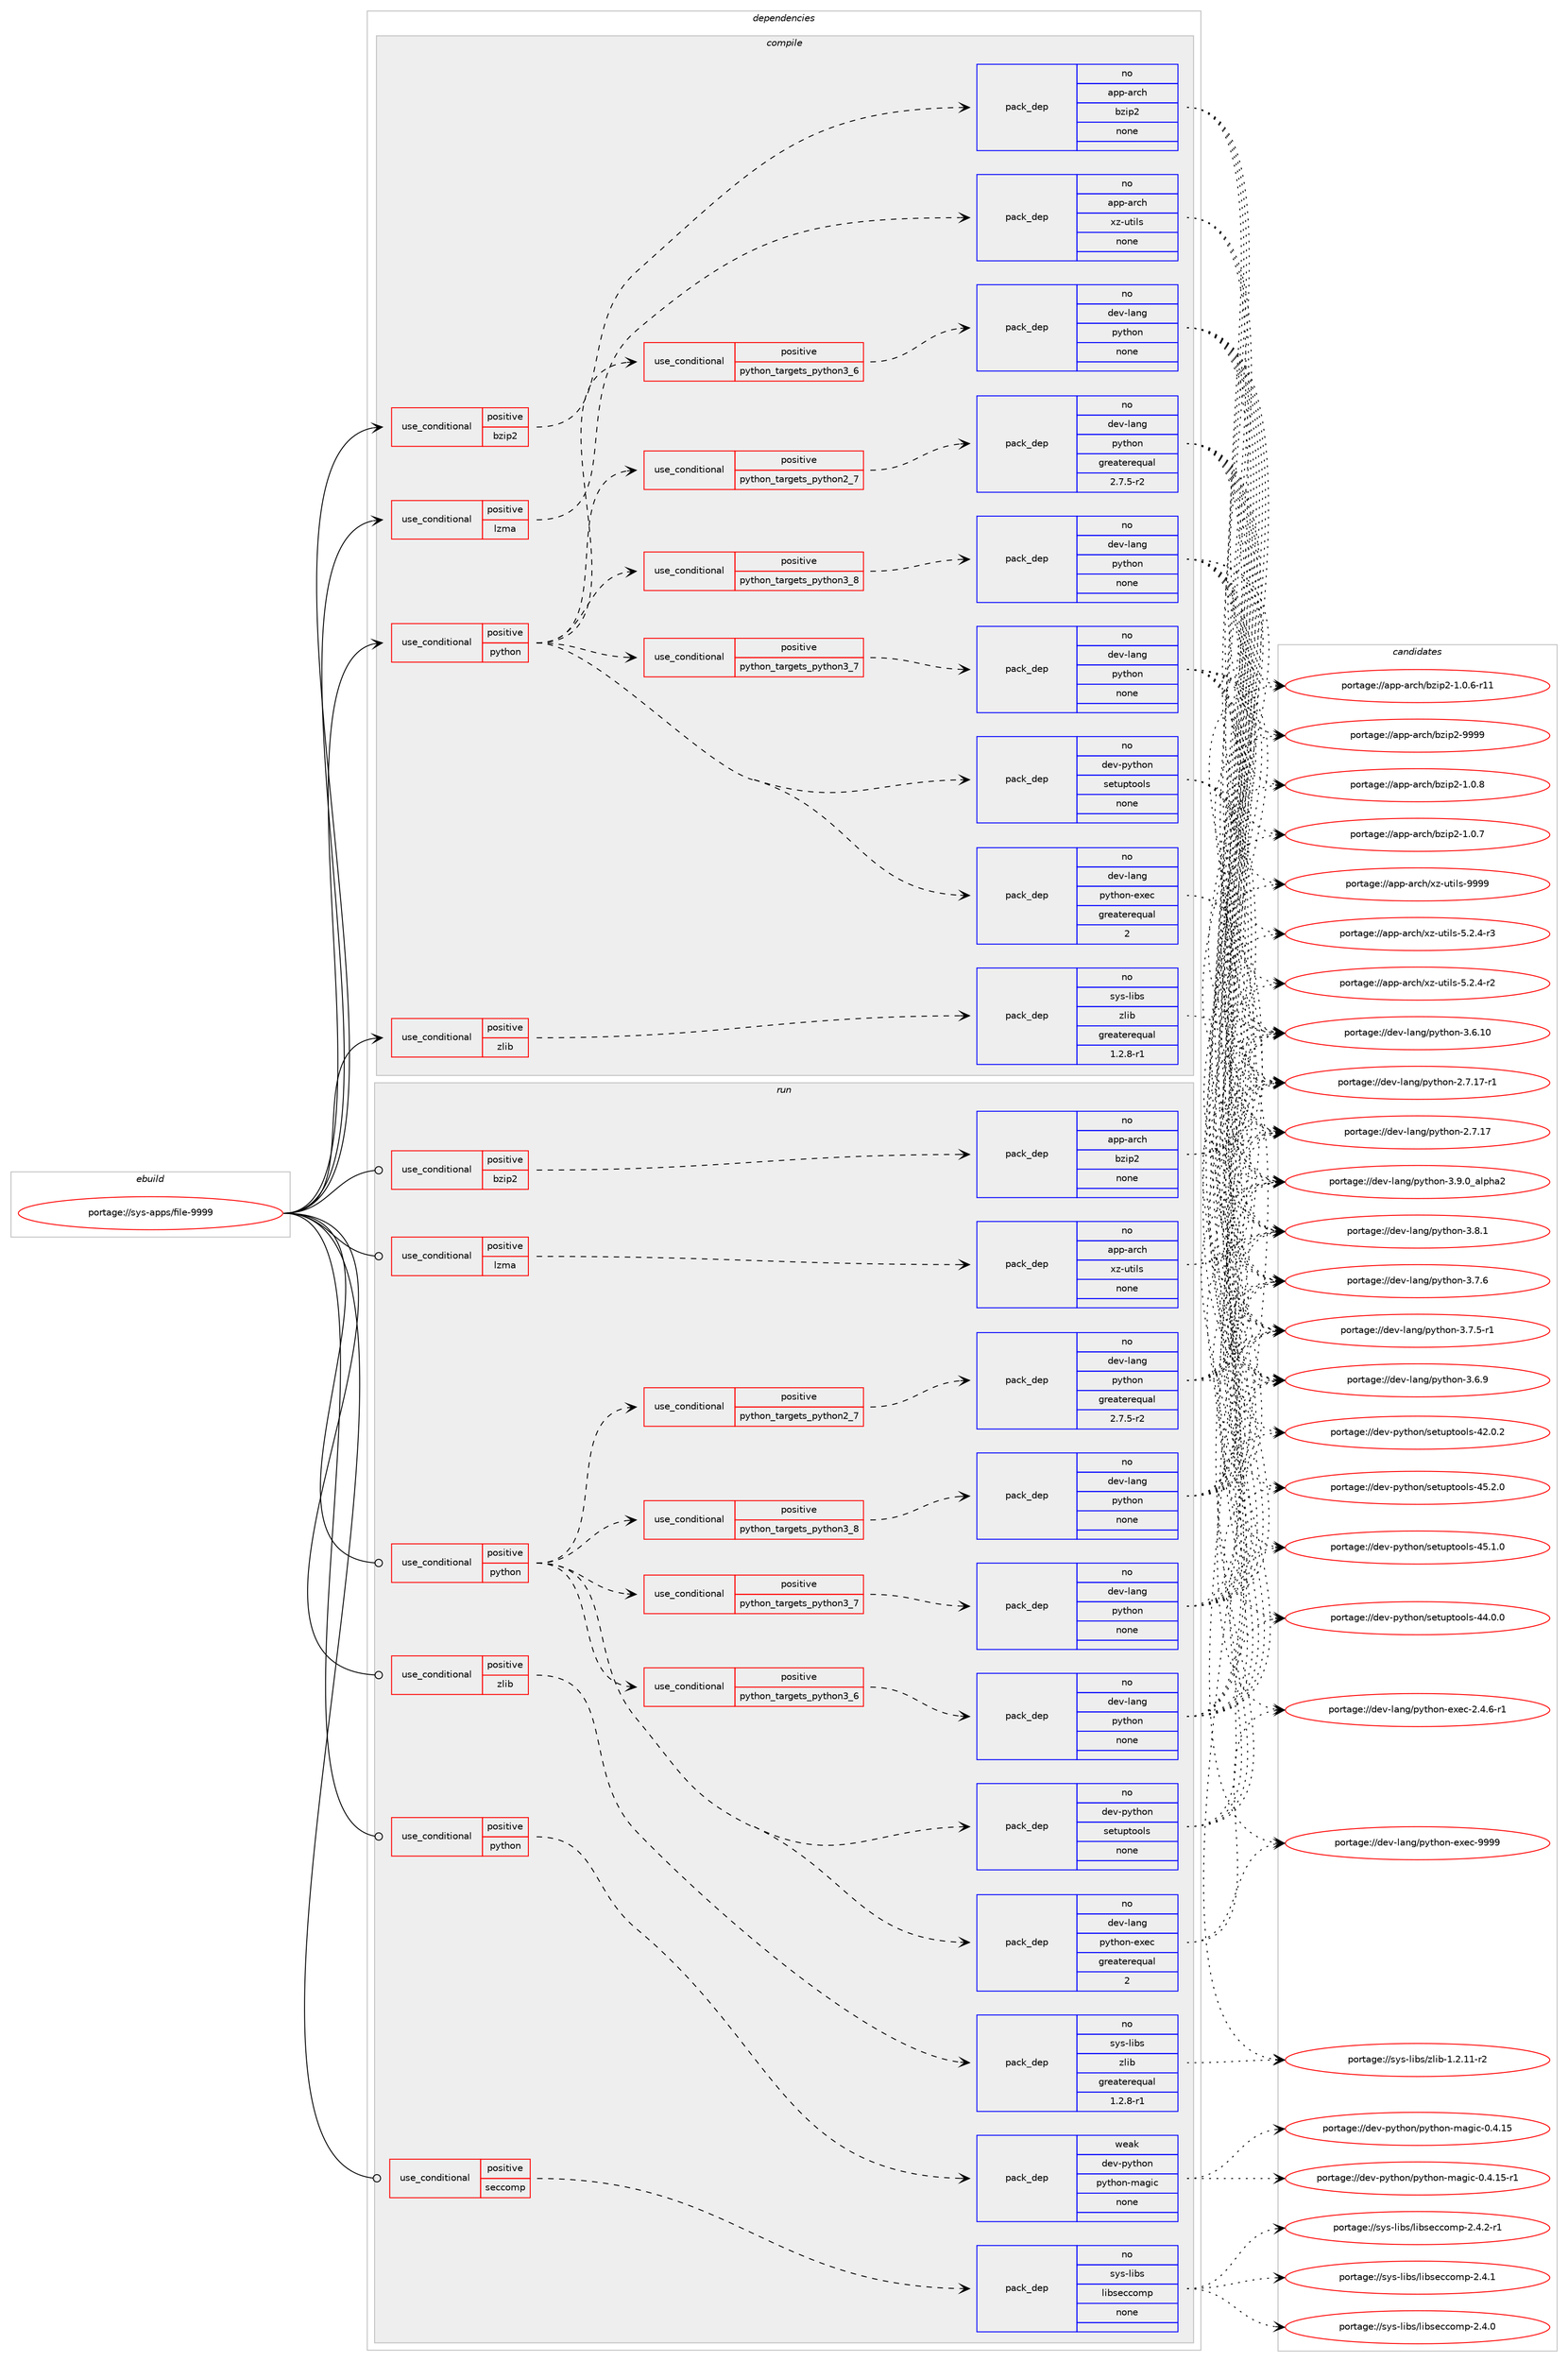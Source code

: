 digraph prolog {

# *************
# Graph options
# *************

newrank=true;
concentrate=true;
compound=true;
graph [rankdir=LR,fontname=Helvetica,fontsize=10,ranksep=1.5];#, ranksep=2.5, nodesep=0.2];
edge  [arrowhead=vee];
node  [fontname=Helvetica,fontsize=10];

# **********
# The ebuild
# **********

subgraph cluster_leftcol {
color=gray;
rank=same;
label=<<i>ebuild</i>>;
id [label="portage://sys-apps/file-9999", color=red, width=4, href="../sys-apps/file-9999.svg"];
}

# ****************
# The dependencies
# ****************

subgraph cluster_midcol {
color=gray;
label=<<i>dependencies</i>>;
subgraph cluster_compile {
fillcolor="#eeeeee";
style=filled;
label=<<i>compile</i>>;
subgraph cond15446 {
dependency70843 [label=<<TABLE BORDER="0" CELLBORDER="1" CELLSPACING="0" CELLPADDING="4"><TR><TD ROWSPAN="3" CELLPADDING="10">use_conditional</TD></TR><TR><TD>positive</TD></TR><TR><TD>bzip2</TD></TR></TABLE>>, shape=none, color=red];
subgraph pack54035 {
dependency70844 [label=<<TABLE BORDER="0" CELLBORDER="1" CELLSPACING="0" CELLPADDING="4" WIDTH="220"><TR><TD ROWSPAN="6" CELLPADDING="30">pack_dep</TD></TR><TR><TD WIDTH="110">no</TD></TR><TR><TD>app-arch</TD></TR><TR><TD>bzip2</TD></TR><TR><TD>none</TD></TR><TR><TD></TD></TR></TABLE>>, shape=none, color=blue];
}
dependency70843:e -> dependency70844:w [weight=20,style="dashed",arrowhead="vee"];
}
id:e -> dependency70843:w [weight=20,style="solid",arrowhead="vee"];
subgraph cond15447 {
dependency70845 [label=<<TABLE BORDER="0" CELLBORDER="1" CELLSPACING="0" CELLPADDING="4"><TR><TD ROWSPAN="3" CELLPADDING="10">use_conditional</TD></TR><TR><TD>positive</TD></TR><TR><TD>lzma</TD></TR></TABLE>>, shape=none, color=red];
subgraph pack54036 {
dependency70846 [label=<<TABLE BORDER="0" CELLBORDER="1" CELLSPACING="0" CELLPADDING="4" WIDTH="220"><TR><TD ROWSPAN="6" CELLPADDING="30">pack_dep</TD></TR><TR><TD WIDTH="110">no</TD></TR><TR><TD>app-arch</TD></TR><TR><TD>xz-utils</TD></TR><TR><TD>none</TD></TR><TR><TD></TD></TR></TABLE>>, shape=none, color=blue];
}
dependency70845:e -> dependency70846:w [weight=20,style="dashed",arrowhead="vee"];
}
id:e -> dependency70845:w [weight=20,style="solid",arrowhead="vee"];
subgraph cond15448 {
dependency70847 [label=<<TABLE BORDER="0" CELLBORDER="1" CELLSPACING="0" CELLPADDING="4"><TR><TD ROWSPAN="3" CELLPADDING="10">use_conditional</TD></TR><TR><TD>positive</TD></TR><TR><TD>python</TD></TR></TABLE>>, shape=none, color=red];
subgraph cond15449 {
dependency70848 [label=<<TABLE BORDER="0" CELLBORDER="1" CELLSPACING="0" CELLPADDING="4"><TR><TD ROWSPAN="3" CELLPADDING="10">use_conditional</TD></TR><TR><TD>positive</TD></TR><TR><TD>python_targets_python2_7</TD></TR></TABLE>>, shape=none, color=red];
subgraph pack54037 {
dependency70849 [label=<<TABLE BORDER="0" CELLBORDER="1" CELLSPACING="0" CELLPADDING="4" WIDTH="220"><TR><TD ROWSPAN="6" CELLPADDING="30">pack_dep</TD></TR><TR><TD WIDTH="110">no</TD></TR><TR><TD>dev-lang</TD></TR><TR><TD>python</TD></TR><TR><TD>greaterequal</TD></TR><TR><TD>2.7.5-r2</TD></TR></TABLE>>, shape=none, color=blue];
}
dependency70848:e -> dependency70849:w [weight=20,style="dashed",arrowhead="vee"];
}
dependency70847:e -> dependency70848:w [weight=20,style="dashed",arrowhead="vee"];
subgraph cond15450 {
dependency70850 [label=<<TABLE BORDER="0" CELLBORDER="1" CELLSPACING="0" CELLPADDING="4"><TR><TD ROWSPAN="3" CELLPADDING="10">use_conditional</TD></TR><TR><TD>positive</TD></TR><TR><TD>python_targets_python3_6</TD></TR></TABLE>>, shape=none, color=red];
subgraph pack54038 {
dependency70851 [label=<<TABLE BORDER="0" CELLBORDER="1" CELLSPACING="0" CELLPADDING="4" WIDTH="220"><TR><TD ROWSPAN="6" CELLPADDING="30">pack_dep</TD></TR><TR><TD WIDTH="110">no</TD></TR><TR><TD>dev-lang</TD></TR><TR><TD>python</TD></TR><TR><TD>none</TD></TR><TR><TD></TD></TR></TABLE>>, shape=none, color=blue];
}
dependency70850:e -> dependency70851:w [weight=20,style="dashed",arrowhead="vee"];
}
dependency70847:e -> dependency70850:w [weight=20,style="dashed",arrowhead="vee"];
subgraph cond15451 {
dependency70852 [label=<<TABLE BORDER="0" CELLBORDER="1" CELLSPACING="0" CELLPADDING="4"><TR><TD ROWSPAN="3" CELLPADDING="10">use_conditional</TD></TR><TR><TD>positive</TD></TR><TR><TD>python_targets_python3_7</TD></TR></TABLE>>, shape=none, color=red];
subgraph pack54039 {
dependency70853 [label=<<TABLE BORDER="0" CELLBORDER="1" CELLSPACING="0" CELLPADDING="4" WIDTH="220"><TR><TD ROWSPAN="6" CELLPADDING="30">pack_dep</TD></TR><TR><TD WIDTH="110">no</TD></TR><TR><TD>dev-lang</TD></TR><TR><TD>python</TD></TR><TR><TD>none</TD></TR><TR><TD></TD></TR></TABLE>>, shape=none, color=blue];
}
dependency70852:e -> dependency70853:w [weight=20,style="dashed",arrowhead="vee"];
}
dependency70847:e -> dependency70852:w [weight=20,style="dashed",arrowhead="vee"];
subgraph cond15452 {
dependency70854 [label=<<TABLE BORDER="0" CELLBORDER="1" CELLSPACING="0" CELLPADDING="4"><TR><TD ROWSPAN="3" CELLPADDING="10">use_conditional</TD></TR><TR><TD>positive</TD></TR><TR><TD>python_targets_python3_8</TD></TR></TABLE>>, shape=none, color=red];
subgraph pack54040 {
dependency70855 [label=<<TABLE BORDER="0" CELLBORDER="1" CELLSPACING="0" CELLPADDING="4" WIDTH="220"><TR><TD ROWSPAN="6" CELLPADDING="30">pack_dep</TD></TR><TR><TD WIDTH="110">no</TD></TR><TR><TD>dev-lang</TD></TR><TR><TD>python</TD></TR><TR><TD>none</TD></TR><TR><TD></TD></TR></TABLE>>, shape=none, color=blue];
}
dependency70854:e -> dependency70855:w [weight=20,style="dashed",arrowhead="vee"];
}
dependency70847:e -> dependency70854:w [weight=20,style="dashed",arrowhead="vee"];
subgraph pack54041 {
dependency70856 [label=<<TABLE BORDER="0" CELLBORDER="1" CELLSPACING="0" CELLPADDING="4" WIDTH="220"><TR><TD ROWSPAN="6" CELLPADDING="30">pack_dep</TD></TR><TR><TD WIDTH="110">no</TD></TR><TR><TD>dev-lang</TD></TR><TR><TD>python-exec</TD></TR><TR><TD>greaterequal</TD></TR><TR><TD>2</TD></TR></TABLE>>, shape=none, color=blue];
}
dependency70847:e -> dependency70856:w [weight=20,style="dashed",arrowhead="vee"];
subgraph pack54042 {
dependency70857 [label=<<TABLE BORDER="0" CELLBORDER="1" CELLSPACING="0" CELLPADDING="4" WIDTH="220"><TR><TD ROWSPAN="6" CELLPADDING="30">pack_dep</TD></TR><TR><TD WIDTH="110">no</TD></TR><TR><TD>dev-python</TD></TR><TR><TD>setuptools</TD></TR><TR><TD>none</TD></TR><TR><TD></TD></TR></TABLE>>, shape=none, color=blue];
}
dependency70847:e -> dependency70857:w [weight=20,style="dashed",arrowhead="vee"];
}
id:e -> dependency70847:w [weight=20,style="solid",arrowhead="vee"];
subgraph cond15453 {
dependency70858 [label=<<TABLE BORDER="0" CELLBORDER="1" CELLSPACING="0" CELLPADDING="4"><TR><TD ROWSPAN="3" CELLPADDING="10">use_conditional</TD></TR><TR><TD>positive</TD></TR><TR><TD>zlib</TD></TR></TABLE>>, shape=none, color=red];
subgraph pack54043 {
dependency70859 [label=<<TABLE BORDER="0" CELLBORDER="1" CELLSPACING="0" CELLPADDING="4" WIDTH="220"><TR><TD ROWSPAN="6" CELLPADDING="30">pack_dep</TD></TR><TR><TD WIDTH="110">no</TD></TR><TR><TD>sys-libs</TD></TR><TR><TD>zlib</TD></TR><TR><TD>greaterequal</TD></TR><TR><TD>1.2.8-r1</TD></TR></TABLE>>, shape=none, color=blue];
}
dependency70858:e -> dependency70859:w [weight=20,style="dashed",arrowhead="vee"];
}
id:e -> dependency70858:w [weight=20,style="solid",arrowhead="vee"];
}
subgraph cluster_compileandrun {
fillcolor="#eeeeee";
style=filled;
label=<<i>compile and run</i>>;
}
subgraph cluster_run {
fillcolor="#eeeeee";
style=filled;
label=<<i>run</i>>;
subgraph cond15454 {
dependency70860 [label=<<TABLE BORDER="0" CELLBORDER="1" CELLSPACING="0" CELLPADDING="4"><TR><TD ROWSPAN="3" CELLPADDING="10">use_conditional</TD></TR><TR><TD>positive</TD></TR><TR><TD>bzip2</TD></TR></TABLE>>, shape=none, color=red];
subgraph pack54044 {
dependency70861 [label=<<TABLE BORDER="0" CELLBORDER="1" CELLSPACING="0" CELLPADDING="4" WIDTH="220"><TR><TD ROWSPAN="6" CELLPADDING="30">pack_dep</TD></TR><TR><TD WIDTH="110">no</TD></TR><TR><TD>app-arch</TD></TR><TR><TD>bzip2</TD></TR><TR><TD>none</TD></TR><TR><TD></TD></TR></TABLE>>, shape=none, color=blue];
}
dependency70860:e -> dependency70861:w [weight=20,style="dashed",arrowhead="vee"];
}
id:e -> dependency70860:w [weight=20,style="solid",arrowhead="odot"];
subgraph cond15455 {
dependency70862 [label=<<TABLE BORDER="0" CELLBORDER="1" CELLSPACING="0" CELLPADDING="4"><TR><TD ROWSPAN="3" CELLPADDING="10">use_conditional</TD></TR><TR><TD>positive</TD></TR><TR><TD>lzma</TD></TR></TABLE>>, shape=none, color=red];
subgraph pack54045 {
dependency70863 [label=<<TABLE BORDER="0" CELLBORDER="1" CELLSPACING="0" CELLPADDING="4" WIDTH="220"><TR><TD ROWSPAN="6" CELLPADDING="30">pack_dep</TD></TR><TR><TD WIDTH="110">no</TD></TR><TR><TD>app-arch</TD></TR><TR><TD>xz-utils</TD></TR><TR><TD>none</TD></TR><TR><TD></TD></TR></TABLE>>, shape=none, color=blue];
}
dependency70862:e -> dependency70863:w [weight=20,style="dashed",arrowhead="vee"];
}
id:e -> dependency70862:w [weight=20,style="solid",arrowhead="odot"];
subgraph cond15456 {
dependency70864 [label=<<TABLE BORDER="0" CELLBORDER="1" CELLSPACING="0" CELLPADDING="4"><TR><TD ROWSPAN="3" CELLPADDING="10">use_conditional</TD></TR><TR><TD>positive</TD></TR><TR><TD>python</TD></TR></TABLE>>, shape=none, color=red];
subgraph cond15457 {
dependency70865 [label=<<TABLE BORDER="0" CELLBORDER="1" CELLSPACING="0" CELLPADDING="4"><TR><TD ROWSPAN="3" CELLPADDING="10">use_conditional</TD></TR><TR><TD>positive</TD></TR><TR><TD>python_targets_python2_7</TD></TR></TABLE>>, shape=none, color=red];
subgraph pack54046 {
dependency70866 [label=<<TABLE BORDER="0" CELLBORDER="1" CELLSPACING="0" CELLPADDING="4" WIDTH="220"><TR><TD ROWSPAN="6" CELLPADDING="30">pack_dep</TD></TR><TR><TD WIDTH="110">no</TD></TR><TR><TD>dev-lang</TD></TR><TR><TD>python</TD></TR><TR><TD>greaterequal</TD></TR><TR><TD>2.7.5-r2</TD></TR></TABLE>>, shape=none, color=blue];
}
dependency70865:e -> dependency70866:w [weight=20,style="dashed",arrowhead="vee"];
}
dependency70864:e -> dependency70865:w [weight=20,style="dashed",arrowhead="vee"];
subgraph cond15458 {
dependency70867 [label=<<TABLE BORDER="0" CELLBORDER="1" CELLSPACING="0" CELLPADDING="4"><TR><TD ROWSPAN="3" CELLPADDING="10">use_conditional</TD></TR><TR><TD>positive</TD></TR><TR><TD>python_targets_python3_6</TD></TR></TABLE>>, shape=none, color=red];
subgraph pack54047 {
dependency70868 [label=<<TABLE BORDER="0" CELLBORDER="1" CELLSPACING="0" CELLPADDING="4" WIDTH="220"><TR><TD ROWSPAN="6" CELLPADDING="30">pack_dep</TD></TR><TR><TD WIDTH="110">no</TD></TR><TR><TD>dev-lang</TD></TR><TR><TD>python</TD></TR><TR><TD>none</TD></TR><TR><TD></TD></TR></TABLE>>, shape=none, color=blue];
}
dependency70867:e -> dependency70868:w [weight=20,style="dashed",arrowhead="vee"];
}
dependency70864:e -> dependency70867:w [weight=20,style="dashed",arrowhead="vee"];
subgraph cond15459 {
dependency70869 [label=<<TABLE BORDER="0" CELLBORDER="1" CELLSPACING="0" CELLPADDING="4"><TR><TD ROWSPAN="3" CELLPADDING="10">use_conditional</TD></TR><TR><TD>positive</TD></TR><TR><TD>python_targets_python3_7</TD></TR></TABLE>>, shape=none, color=red];
subgraph pack54048 {
dependency70870 [label=<<TABLE BORDER="0" CELLBORDER="1" CELLSPACING="0" CELLPADDING="4" WIDTH="220"><TR><TD ROWSPAN="6" CELLPADDING="30">pack_dep</TD></TR><TR><TD WIDTH="110">no</TD></TR><TR><TD>dev-lang</TD></TR><TR><TD>python</TD></TR><TR><TD>none</TD></TR><TR><TD></TD></TR></TABLE>>, shape=none, color=blue];
}
dependency70869:e -> dependency70870:w [weight=20,style="dashed",arrowhead="vee"];
}
dependency70864:e -> dependency70869:w [weight=20,style="dashed",arrowhead="vee"];
subgraph cond15460 {
dependency70871 [label=<<TABLE BORDER="0" CELLBORDER="1" CELLSPACING="0" CELLPADDING="4"><TR><TD ROWSPAN="3" CELLPADDING="10">use_conditional</TD></TR><TR><TD>positive</TD></TR><TR><TD>python_targets_python3_8</TD></TR></TABLE>>, shape=none, color=red];
subgraph pack54049 {
dependency70872 [label=<<TABLE BORDER="0" CELLBORDER="1" CELLSPACING="0" CELLPADDING="4" WIDTH="220"><TR><TD ROWSPAN="6" CELLPADDING="30">pack_dep</TD></TR><TR><TD WIDTH="110">no</TD></TR><TR><TD>dev-lang</TD></TR><TR><TD>python</TD></TR><TR><TD>none</TD></TR><TR><TD></TD></TR></TABLE>>, shape=none, color=blue];
}
dependency70871:e -> dependency70872:w [weight=20,style="dashed",arrowhead="vee"];
}
dependency70864:e -> dependency70871:w [weight=20,style="dashed",arrowhead="vee"];
subgraph pack54050 {
dependency70873 [label=<<TABLE BORDER="0" CELLBORDER="1" CELLSPACING="0" CELLPADDING="4" WIDTH="220"><TR><TD ROWSPAN="6" CELLPADDING="30">pack_dep</TD></TR><TR><TD WIDTH="110">no</TD></TR><TR><TD>dev-lang</TD></TR><TR><TD>python-exec</TD></TR><TR><TD>greaterequal</TD></TR><TR><TD>2</TD></TR></TABLE>>, shape=none, color=blue];
}
dependency70864:e -> dependency70873:w [weight=20,style="dashed",arrowhead="vee"];
subgraph pack54051 {
dependency70874 [label=<<TABLE BORDER="0" CELLBORDER="1" CELLSPACING="0" CELLPADDING="4" WIDTH="220"><TR><TD ROWSPAN="6" CELLPADDING="30">pack_dep</TD></TR><TR><TD WIDTH="110">no</TD></TR><TR><TD>dev-python</TD></TR><TR><TD>setuptools</TD></TR><TR><TD>none</TD></TR><TR><TD></TD></TR></TABLE>>, shape=none, color=blue];
}
dependency70864:e -> dependency70874:w [weight=20,style="dashed",arrowhead="vee"];
}
id:e -> dependency70864:w [weight=20,style="solid",arrowhead="odot"];
subgraph cond15461 {
dependency70875 [label=<<TABLE BORDER="0" CELLBORDER="1" CELLSPACING="0" CELLPADDING="4"><TR><TD ROWSPAN="3" CELLPADDING="10">use_conditional</TD></TR><TR><TD>positive</TD></TR><TR><TD>python</TD></TR></TABLE>>, shape=none, color=red];
subgraph pack54052 {
dependency70876 [label=<<TABLE BORDER="0" CELLBORDER="1" CELLSPACING="0" CELLPADDING="4" WIDTH="220"><TR><TD ROWSPAN="6" CELLPADDING="30">pack_dep</TD></TR><TR><TD WIDTH="110">weak</TD></TR><TR><TD>dev-python</TD></TR><TR><TD>python-magic</TD></TR><TR><TD>none</TD></TR><TR><TD></TD></TR></TABLE>>, shape=none, color=blue];
}
dependency70875:e -> dependency70876:w [weight=20,style="dashed",arrowhead="vee"];
}
id:e -> dependency70875:w [weight=20,style="solid",arrowhead="odot"];
subgraph cond15462 {
dependency70877 [label=<<TABLE BORDER="0" CELLBORDER="1" CELLSPACING="0" CELLPADDING="4"><TR><TD ROWSPAN="3" CELLPADDING="10">use_conditional</TD></TR><TR><TD>positive</TD></TR><TR><TD>seccomp</TD></TR></TABLE>>, shape=none, color=red];
subgraph pack54053 {
dependency70878 [label=<<TABLE BORDER="0" CELLBORDER="1" CELLSPACING="0" CELLPADDING="4" WIDTH="220"><TR><TD ROWSPAN="6" CELLPADDING="30">pack_dep</TD></TR><TR><TD WIDTH="110">no</TD></TR><TR><TD>sys-libs</TD></TR><TR><TD>libseccomp</TD></TR><TR><TD>none</TD></TR><TR><TD></TD></TR></TABLE>>, shape=none, color=blue];
}
dependency70877:e -> dependency70878:w [weight=20,style="dashed",arrowhead="vee"];
}
id:e -> dependency70877:w [weight=20,style="solid",arrowhead="odot"];
subgraph cond15463 {
dependency70879 [label=<<TABLE BORDER="0" CELLBORDER="1" CELLSPACING="0" CELLPADDING="4"><TR><TD ROWSPAN="3" CELLPADDING="10">use_conditional</TD></TR><TR><TD>positive</TD></TR><TR><TD>zlib</TD></TR></TABLE>>, shape=none, color=red];
subgraph pack54054 {
dependency70880 [label=<<TABLE BORDER="0" CELLBORDER="1" CELLSPACING="0" CELLPADDING="4" WIDTH="220"><TR><TD ROWSPAN="6" CELLPADDING="30">pack_dep</TD></TR><TR><TD WIDTH="110">no</TD></TR><TR><TD>sys-libs</TD></TR><TR><TD>zlib</TD></TR><TR><TD>greaterequal</TD></TR><TR><TD>1.2.8-r1</TD></TR></TABLE>>, shape=none, color=blue];
}
dependency70879:e -> dependency70880:w [weight=20,style="dashed",arrowhead="vee"];
}
id:e -> dependency70879:w [weight=20,style="solid",arrowhead="odot"];
}
}

# **************
# The candidates
# **************

subgraph cluster_choices {
rank=same;
color=gray;
label=<<i>candidates</i>>;

subgraph choice54035 {
color=black;
nodesep=1;
choice971121124597114991044798122105112504557575757 [label="portage://app-arch/bzip2-9999", color=red, width=4,href="../app-arch/bzip2-9999.svg"];
choice97112112459711499104479812210511250454946484656 [label="portage://app-arch/bzip2-1.0.8", color=red, width=4,href="../app-arch/bzip2-1.0.8.svg"];
choice97112112459711499104479812210511250454946484655 [label="portage://app-arch/bzip2-1.0.7", color=red, width=4,href="../app-arch/bzip2-1.0.7.svg"];
choice97112112459711499104479812210511250454946484654451144949 [label="portage://app-arch/bzip2-1.0.6-r11", color=red, width=4,href="../app-arch/bzip2-1.0.6-r11.svg"];
dependency70844:e -> choice971121124597114991044798122105112504557575757:w [style=dotted,weight="100"];
dependency70844:e -> choice97112112459711499104479812210511250454946484656:w [style=dotted,weight="100"];
dependency70844:e -> choice97112112459711499104479812210511250454946484655:w [style=dotted,weight="100"];
dependency70844:e -> choice97112112459711499104479812210511250454946484654451144949:w [style=dotted,weight="100"];
}
subgraph choice54036 {
color=black;
nodesep=1;
choice9711211245971149910447120122451171161051081154557575757 [label="portage://app-arch/xz-utils-9999", color=red, width=4,href="../app-arch/xz-utils-9999.svg"];
choice9711211245971149910447120122451171161051081154553465046524511451 [label="portage://app-arch/xz-utils-5.2.4-r3", color=red, width=4,href="../app-arch/xz-utils-5.2.4-r3.svg"];
choice9711211245971149910447120122451171161051081154553465046524511450 [label="portage://app-arch/xz-utils-5.2.4-r2", color=red, width=4,href="../app-arch/xz-utils-5.2.4-r2.svg"];
dependency70846:e -> choice9711211245971149910447120122451171161051081154557575757:w [style=dotted,weight="100"];
dependency70846:e -> choice9711211245971149910447120122451171161051081154553465046524511451:w [style=dotted,weight="100"];
dependency70846:e -> choice9711211245971149910447120122451171161051081154553465046524511450:w [style=dotted,weight="100"];
}
subgraph choice54037 {
color=black;
nodesep=1;
choice10010111845108971101034711212111610411111045514657464895971081121049750 [label="portage://dev-lang/python-3.9.0_alpha2", color=red, width=4,href="../dev-lang/python-3.9.0_alpha2.svg"];
choice100101118451089711010347112121116104111110455146564649 [label="portage://dev-lang/python-3.8.1", color=red, width=4,href="../dev-lang/python-3.8.1.svg"];
choice100101118451089711010347112121116104111110455146554654 [label="portage://dev-lang/python-3.7.6", color=red, width=4,href="../dev-lang/python-3.7.6.svg"];
choice1001011184510897110103471121211161041111104551465546534511449 [label="portage://dev-lang/python-3.7.5-r1", color=red, width=4,href="../dev-lang/python-3.7.5-r1.svg"];
choice100101118451089711010347112121116104111110455146544657 [label="portage://dev-lang/python-3.6.9", color=red, width=4,href="../dev-lang/python-3.6.9.svg"];
choice10010111845108971101034711212111610411111045514654464948 [label="portage://dev-lang/python-3.6.10", color=red, width=4,href="../dev-lang/python-3.6.10.svg"];
choice100101118451089711010347112121116104111110455046554649554511449 [label="portage://dev-lang/python-2.7.17-r1", color=red, width=4,href="../dev-lang/python-2.7.17-r1.svg"];
choice10010111845108971101034711212111610411111045504655464955 [label="portage://dev-lang/python-2.7.17", color=red, width=4,href="../dev-lang/python-2.7.17.svg"];
dependency70849:e -> choice10010111845108971101034711212111610411111045514657464895971081121049750:w [style=dotted,weight="100"];
dependency70849:e -> choice100101118451089711010347112121116104111110455146564649:w [style=dotted,weight="100"];
dependency70849:e -> choice100101118451089711010347112121116104111110455146554654:w [style=dotted,weight="100"];
dependency70849:e -> choice1001011184510897110103471121211161041111104551465546534511449:w [style=dotted,weight="100"];
dependency70849:e -> choice100101118451089711010347112121116104111110455146544657:w [style=dotted,weight="100"];
dependency70849:e -> choice10010111845108971101034711212111610411111045514654464948:w [style=dotted,weight="100"];
dependency70849:e -> choice100101118451089711010347112121116104111110455046554649554511449:w [style=dotted,weight="100"];
dependency70849:e -> choice10010111845108971101034711212111610411111045504655464955:w [style=dotted,weight="100"];
}
subgraph choice54038 {
color=black;
nodesep=1;
choice10010111845108971101034711212111610411111045514657464895971081121049750 [label="portage://dev-lang/python-3.9.0_alpha2", color=red, width=4,href="../dev-lang/python-3.9.0_alpha2.svg"];
choice100101118451089711010347112121116104111110455146564649 [label="portage://dev-lang/python-3.8.1", color=red, width=4,href="../dev-lang/python-3.8.1.svg"];
choice100101118451089711010347112121116104111110455146554654 [label="portage://dev-lang/python-3.7.6", color=red, width=4,href="../dev-lang/python-3.7.6.svg"];
choice1001011184510897110103471121211161041111104551465546534511449 [label="portage://dev-lang/python-3.7.5-r1", color=red, width=4,href="../dev-lang/python-3.7.5-r1.svg"];
choice100101118451089711010347112121116104111110455146544657 [label="portage://dev-lang/python-3.6.9", color=red, width=4,href="../dev-lang/python-3.6.9.svg"];
choice10010111845108971101034711212111610411111045514654464948 [label="portage://dev-lang/python-3.6.10", color=red, width=4,href="../dev-lang/python-3.6.10.svg"];
choice100101118451089711010347112121116104111110455046554649554511449 [label="portage://dev-lang/python-2.7.17-r1", color=red, width=4,href="../dev-lang/python-2.7.17-r1.svg"];
choice10010111845108971101034711212111610411111045504655464955 [label="portage://dev-lang/python-2.7.17", color=red, width=4,href="../dev-lang/python-2.7.17.svg"];
dependency70851:e -> choice10010111845108971101034711212111610411111045514657464895971081121049750:w [style=dotted,weight="100"];
dependency70851:e -> choice100101118451089711010347112121116104111110455146564649:w [style=dotted,weight="100"];
dependency70851:e -> choice100101118451089711010347112121116104111110455146554654:w [style=dotted,weight="100"];
dependency70851:e -> choice1001011184510897110103471121211161041111104551465546534511449:w [style=dotted,weight="100"];
dependency70851:e -> choice100101118451089711010347112121116104111110455146544657:w [style=dotted,weight="100"];
dependency70851:e -> choice10010111845108971101034711212111610411111045514654464948:w [style=dotted,weight="100"];
dependency70851:e -> choice100101118451089711010347112121116104111110455046554649554511449:w [style=dotted,weight="100"];
dependency70851:e -> choice10010111845108971101034711212111610411111045504655464955:w [style=dotted,weight="100"];
}
subgraph choice54039 {
color=black;
nodesep=1;
choice10010111845108971101034711212111610411111045514657464895971081121049750 [label="portage://dev-lang/python-3.9.0_alpha2", color=red, width=4,href="../dev-lang/python-3.9.0_alpha2.svg"];
choice100101118451089711010347112121116104111110455146564649 [label="portage://dev-lang/python-3.8.1", color=red, width=4,href="../dev-lang/python-3.8.1.svg"];
choice100101118451089711010347112121116104111110455146554654 [label="portage://dev-lang/python-3.7.6", color=red, width=4,href="../dev-lang/python-3.7.6.svg"];
choice1001011184510897110103471121211161041111104551465546534511449 [label="portage://dev-lang/python-3.7.5-r1", color=red, width=4,href="../dev-lang/python-3.7.5-r1.svg"];
choice100101118451089711010347112121116104111110455146544657 [label="portage://dev-lang/python-3.6.9", color=red, width=4,href="../dev-lang/python-3.6.9.svg"];
choice10010111845108971101034711212111610411111045514654464948 [label="portage://dev-lang/python-3.6.10", color=red, width=4,href="../dev-lang/python-3.6.10.svg"];
choice100101118451089711010347112121116104111110455046554649554511449 [label="portage://dev-lang/python-2.7.17-r1", color=red, width=4,href="../dev-lang/python-2.7.17-r1.svg"];
choice10010111845108971101034711212111610411111045504655464955 [label="portage://dev-lang/python-2.7.17", color=red, width=4,href="../dev-lang/python-2.7.17.svg"];
dependency70853:e -> choice10010111845108971101034711212111610411111045514657464895971081121049750:w [style=dotted,weight="100"];
dependency70853:e -> choice100101118451089711010347112121116104111110455146564649:w [style=dotted,weight="100"];
dependency70853:e -> choice100101118451089711010347112121116104111110455146554654:w [style=dotted,weight="100"];
dependency70853:e -> choice1001011184510897110103471121211161041111104551465546534511449:w [style=dotted,weight="100"];
dependency70853:e -> choice100101118451089711010347112121116104111110455146544657:w [style=dotted,weight="100"];
dependency70853:e -> choice10010111845108971101034711212111610411111045514654464948:w [style=dotted,weight="100"];
dependency70853:e -> choice100101118451089711010347112121116104111110455046554649554511449:w [style=dotted,weight="100"];
dependency70853:e -> choice10010111845108971101034711212111610411111045504655464955:w [style=dotted,weight="100"];
}
subgraph choice54040 {
color=black;
nodesep=1;
choice10010111845108971101034711212111610411111045514657464895971081121049750 [label="portage://dev-lang/python-3.9.0_alpha2", color=red, width=4,href="../dev-lang/python-3.9.0_alpha2.svg"];
choice100101118451089711010347112121116104111110455146564649 [label="portage://dev-lang/python-3.8.1", color=red, width=4,href="../dev-lang/python-3.8.1.svg"];
choice100101118451089711010347112121116104111110455146554654 [label="portage://dev-lang/python-3.7.6", color=red, width=4,href="../dev-lang/python-3.7.6.svg"];
choice1001011184510897110103471121211161041111104551465546534511449 [label="portage://dev-lang/python-3.7.5-r1", color=red, width=4,href="../dev-lang/python-3.7.5-r1.svg"];
choice100101118451089711010347112121116104111110455146544657 [label="portage://dev-lang/python-3.6.9", color=red, width=4,href="../dev-lang/python-3.6.9.svg"];
choice10010111845108971101034711212111610411111045514654464948 [label="portage://dev-lang/python-3.6.10", color=red, width=4,href="../dev-lang/python-3.6.10.svg"];
choice100101118451089711010347112121116104111110455046554649554511449 [label="portage://dev-lang/python-2.7.17-r1", color=red, width=4,href="../dev-lang/python-2.7.17-r1.svg"];
choice10010111845108971101034711212111610411111045504655464955 [label="portage://dev-lang/python-2.7.17", color=red, width=4,href="../dev-lang/python-2.7.17.svg"];
dependency70855:e -> choice10010111845108971101034711212111610411111045514657464895971081121049750:w [style=dotted,weight="100"];
dependency70855:e -> choice100101118451089711010347112121116104111110455146564649:w [style=dotted,weight="100"];
dependency70855:e -> choice100101118451089711010347112121116104111110455146554654:w [style=dotted,weight="100"];
dependency70855:e -> choice1001011184510897110103471121211161041111104551465546534511449:w [style=dotted,weight="100"];
dependency70855:e -> choice100101118451089711010347112121116104111110455146544657:w [style=dotted,weight="100"];
dependency70855:e -> choice10010111845108971101034711212111610411111045514654464948:w [style=dotted,weight="100"];
dependency70855:e -> choice100101118451089711010347112121116104111110455046554649554511449:w [style=dotted,weight="100"];
dependency70855:e -> choice10010111845108971101034711212111610411111045504655464955:w [style=dotted,weight="100"];
}
subgraph choice54041 {
color=black;
nodesep=1;
choice10010111845108971101034711212111610411111045101120101994557575757 [label="portage://dev-lang/python-exec-9999", color=red, width=4,href="../dev-lang/python-exec-9999.svg"];
choice10010111845108971101034711212111610411111045101120101994550465246544511449 [label="portage://dev-lang/python-exec-2.4.6-r1", color=red, width=4,href="../dev-lang/python-exec-2.4.6-r1.svg"];
dependency70856:e -> choice10010111845108971101034711212111610411111045101120101994557575757:w [style=dotted,weight="100"];
dependency70856:e -> choice10010111845108971101034711212111610411111045101120101994550465246544511449:w [style=dotted,weight="100"];
}
subgraph choice54042 {
color=black;
nodesep=1;
choice100101118451121211161041111104711510111611711211611111110811545525346504648 [label="portage://dev-python/setuptools-45.2.0", color=red, width=4,href="../dev-python/setuptools-45.2.0.svg"];
choice100101118451121211161041111104711510111611711211611111110811545525346494648 [label="portage://dev-python/setuptools-45.1.0", color=red, width=4,href="../dev-python/setuptools-45.1.0.svg"];
choice100101118451121211161041111104711510111611711211611111110811545525246484648 [label="portage://dev-python/setuptools-44.0.0", color=red, width=4,href="../dev-python/setuptools-44.0.0.svg"];
choice100101118451121211161041111104711510111611711211611111110811545525046484650 [label="portage://dev-python/setuptools-42.0.2", color=red, width=4,href="../dev-python/setuptools-42.0.2.svg"];
dependency70857:e -> choice100101118451121211161041111104711510111611711211611111110811545525346504648:w [style=dotted,weight="100"];
dependency70857:e -> choice100101118451121211161041111104711510111611711211611111110811545525346494648:w [style=dotted,weight="100"];
dependency70857:e -> choice100101118451121211161041111104711510111611711211611111110811545525246484648:w [style=dotted,weight="100"];
dependency70857:e -> choice100101118451121211161041111104711510111611711211611111110811545525046484650:w [style=dotted,weight="100"];
}
subgraph choice54043 {
color=black;
nodesep=1;
choice11512111545108105981154712210810598454946504649494511450 [label="portage://sys-libs/zlib-1.2.11-r2", color=red, width=4,href="../sys-libs/zlib-1.2.11-r2.svg"];
dependency70859:e -> choice11512111545108105981154712210810598454946504649494511450:w [style=dotted,weight="100"];
}
subgraph choice54044 {
color=black;
nodesep=1;
choice971121124597114991044798122105112504557575757 [label="portage://app-arch/bzip2-9999", color=red, width=4,href="../app-arch/bzip2-9999.svg"];
choice97112112459711499104479812210511250454946484656 [label="portage://app-arch/bzip2-1.0.8", color=red, width=4,href="../app-arch/bzip2-1.0.8.svg"];
choice97112112459711499104479812210511250454946484655 [label="portage://app-arch/bzip2-1.0.7", color=red, width=4,href="../app-arch/bzip2-1.0.7.svg"];
choice97112112459711499104479812210511250454946484654451144949 [label="portage://app-arch/bzip2-1.0.6-r11", color=red, width=4,href="../app-arch/bzip2-1.0.6-r11.svg"];
dependency70861:e -> choice971121124597114991044798122105112504557575757:w [style=dotted,weight="100"];
dependency70861:e -> choice97112112459711499104479812210511250454946484656:w [style=dotted,weight="100"];
dependency70861:e -> choice97112112459711499104479812210511250454946484655:w [style=dotted,weight="100"];
dependency70861:e -> choice97112112459711499104479812210511250454946484654451144949:w [style=dotted,weight="100"];
}
subgraph choice54045 {
color=black;
nodesep=1;
choice9711211245971149910447120122451171161051081154557575757 [label="portage://app-arch/xz-utils-9999", color=red, width=4,href="../app-arch/xz-utils-9999.svg"];
choice9711211245971149910447120122451171161051081154553465046524511451 [label="portage://app-arch/xz-utils-5.2.4-r3", color=red, width=4,href="../app-arch/xz-utils-5.2.4-r3.svg"];
choice9711211245971149910447120122451171161051081154553465046524511450 [label="portage://app-arch/xz-utils-5.2.4-r2", color=red, width=4,href="../app-arch/xz-utils-5.2.4-r2.svg"];
dependency70863:e -> choice9711211245971149910447120122451171161051081154557575757:w [style=dotted,weight="100"];
dependency70863:e -> choice9711211245971149910447120122451171161051081154553465046524511451:w [style=dotted,weight="100"];
dependency70863:e -> choice9711211245971149910447120122451171161051081154553465046524511450:w [style=dotted,weight="100"];
}
subgraph choice54046 {
color=black;
nodesep=1;
choice10010111845108971101034711212111610411111045514657464895971081121049750 [label="portage://dev-lang/python-3.9.0_alpha2", color=red, width=4,href="../dev-lang/python-3.9.0_alpha2.svg"];
choice100101118451089711010347112121116104111110455146564649 [label="portage://dev-lang/python-3.8.1", color=red, width=4,href="../dev-lang/python-3.8.1.svg"];
choice100101118451089711010347112121116104111110455146554654 [label="portage://dev-lang/python-3.7.6", color=red, width=4,href="../dev-lang/python-3.7.6.svg"];
choice1001011184510897110103471121211161041111104551465546534511449 [label="portage://dev-lang/python-3.7.5-r1", color=red, width=4,href="../dev-lang/python-3.7.5-r1.svg"];
choice100101118451089711010347112121116104111110455146544657 [label="portage://dev-lang/python-3.6.9", color=red, width=4,href="../dev-lang/python-3.6.9.svg"];
choice10010111845108971101034711212111610411111045514654464948 [label="portage://dev-lang/python-3.6.10", color=red, width=4,href="../dev-lang/python-3.6.10.svg"];
choice100101118451089711010347112121116104111110455046554649554511449 [label="portage://dev-lang/python-2.7.17-r1", color=red, width=4,href="../dev-lang/python-2.7.17-r1.svg"];
choice10010111845108971101034711212111610411111045504655464955 [label="portage://dev-lang/python-2.7.17", color=red, width=4,href="../dev-lang/python-2.7.17.svg"];
dependency70866:e -> choice10010111845108971101034711212111610411111045514657464895971081121049750:w [style=dotted,weight="100"];
dependency70866:e -> choice100101118451089711010347112121116104111110455146564649:w [style=dotted,weight="100"];
dependency70866:e -> choice100101118451089711010347112121116104111110455146554654:w [style=dotted,weight="100"];
dependency70866:e -> choice1001011184510897110103471121211161041111104551465546534511449:w [style=dotted,weight="100"];
dependency70866:e -> choice100101118451089711010347112121116104111110455146544657:w [style=dotted,weight="100"];
dependency70866:e -> choice10010111845108971101034711212111610411111045514654464948:w [style=dotted,weight="100"];
dependency70866:e -> choice100101118451089711010347112121116104111110455046554649554511449:w [style=dotted,weight="100"];
dependency70866:e -> choice10010111845108971101034711212111610411111045504655464955:w [style=dotted,weight="100"];
}
subgraph choice54047 {
color=black;
nodesep=1;
choice10010111845108971101034711212111610411111045514657464895971081121049750 [label="portage://dev-lang/python-3.9.0_alpha2", color=red, width=4,href="../dev-lang/python-3.9.0_alpha2.svg"];
choice100101118451089711010347112121116104111110455146564649 [label="portage://dev-lang/python-3.8.1", color=red, width=4,href="../dev-lang/python-3.8.1.svg"];
choice100101118451089711010347112121116104111110455146554654 [label="portage://dev-lang/python-3.7.6", color=red, width=4,href="../dev-lang/python-3.7.6.svg"];
choice1001011184510897110103471121211161041111104551465546534511449 [label="portage://dev-lang/python-3.7.5-r1", color=red, width=4,href="../dev-lang/python-3.7.5-r1.svg"];
choice100101118451089711010347112121116104111110455146544657 [label="portage://dev-lang/python-3.6.9", color=red, width=4,href="../dev-lang/python-3.6.9.svg"];
choice10010111845108971101034711212111610411111045514654464948 [label="portage://dev-lang/python-3.6.10", color=red, width=4,href="../dev-lang/python-3.6.10.svg"];
choice100101118451089711010347112121116104111110455046554649554511449 [label="portage://dev-lang/python-2.7.17-r1", color=red, width=4,href="../dev-lang/python-2.7.17-r1.svg"];
choice10010111845108971101034711212111610411111045504655464955 [label="portage://dev-lang/python-2.7.17", color=red, width=4,href="../dev-lang/python-2.7.17.svg"];
dependency70868:e -> choice10010111845108971101034711212111610411111045514657464895971081121049750:w [style=dotted,weight="100"];
dependency70868:e -> choice100101118451089711010347112121116104111110455146564649:w [style=dotted,weight="100"];
dependency70868:e -> choice100101118451089711010347112121116104111110455146554654:w [style=dotted,weight="100"];
dependency70868:e -> choice1001011184510897110103471121211161041111104551465546534511449:w [style=dotted,weight="100"];
dependency70868:e -> choice100101118451089711010347112121116104111110455146544657:w [style=dotted,weight="100"];
dependency70868:e -> choice10010111845108971101034711212111610411111045514654464948:w [style=dotted,weight="100"];
dependency70868:e -> choice100101118451089711010347112121116104111110455046554649554511449:w [style=dotted,weight="100"];
dependency70868:e -> choice10010111845108971101034711212111610411111045504655464955:w [style=dotted,weight="100"];
}
subgraph choice54048 {
color=black;
nodesep=1;
choice10010111845108971101034711212111610411111045514657464895971081121049750 [label="portage://dev-lang/python-3.9.0_alpha2", color=red, width=4,href="../dev-lang/python-3.9.0_alpha2.svg"];
choice100101118451089711010347112121116104111110455146564649 [label="portage://dev-lang/python-3.8.1", color=red, width=4,href="../dev-lang/python-3.8.1.svg"];
choice100101118451089711010347112121116104111110455146554654 [label="portage://dev-lang/python-3.7.6", color=red, width=4,href="../dev-lang/python-3.7.6.svg"];
choice1001011184510897110103471121211161041111104551465546534511449 [label="portage://dev-lang/python-3.7.5-r1", color=red, width=4,href="../dev-lang/python-3.7.5-r1.svg"];
choice100101118451089711010347112121116104111110455146544657 [label="portage://dev-lang/python-3.6.9", color=red, width=4,href="../dev-lang/python-3.6.9.svg"];
choice10010111845108971101034711212111610411111045514654464948 [label="portage://dev-lang/python-3.6.10", color=red, width=4,href="../dev-lang/python-3.6.10.svg"];
choice100101118451089711010347112121116104111110455046554649554511449 [label="portage://dev-lang/python-2.7.17-r1", color=red, width=4,href="../dev-lang/python-2.7.17-r1.svg"];
choice10010111845108971101034711212111610411111045504655464955 [label="portage://dev-lang/python-2.7.17", color=red, width=4,href="../dev-lang/python-2.7.17.svg"];
dependency70870:e -> choice10010111845108971101034711212111610411111045514657464895971081121049750:w [style=dotted,weight="100"];
dependency70870:e -> choice100101118451089711010347112121116104111110455146564649:w [style=dotted,weight="100"];
dependency70870:e -> choice100101118451089711010347112121116104111110455146554654:w [style=dotted,weight="100"];
dependency70870:e -> choice1001011184510897110103471121211161041111104551465546534511449:w [style=dotted,weight="100"];
dependency70870:e -> choice100101118451089711010347112121116104111110455146544657:w [style=dotted,weight="100"];
dependency70870:e -> choice10010111845108971101034711212111610411111045514654464948:w [style=dotted,weight="100"];
dependency70870:e -> choice100101118451089711010347112121116104111110455046554649554511449:w [style=dotted,weight="100"];
dependency70870:e -> choice10010111845108971101034711212111610411111045504655464955:w [style=dotted,weight="100"];
}
subgraph choice54049 {
color=black;
nodesep=1;
choice10010111845108971101034711212111610411111045514657464895971081121049750 [label="portage://dev-lang/python-3.9.0_alpha2", color=red, width=4,href="../dev-lang/python-3.9.0_alpha2.svg"];
choice100101118451089711010347112121116104111110455146564649 [label="portage://dev-lang/python-3.8.1", color=red, width=4,href="../dev-lang/python-3.8.1.svg"];
choice100101118451089711010347112121116104111110455146554654 [label="portage://dev-lang/python-3.7.6", color=red, width=4,href="../dev-lang/python-3.7.6.svg"];
choice1001011184510897110103471121211161041111104551465546534511449 [label="portage://dev-lang/python-3.7.5-r1", color=red, width=4,href="../dev-lang/python-3.7.5-r1.svg"];
choice100101118451089711010347112121116104111110455146544657 [label="portage://dev-lang/python-3.6.9", color=red, width=4,href="../dev-lang/python-3.6.9.svg"];
choice10010111845108971101034711212111610411111045514654464948 [label="portage://dev-lang/python-3.6.10", color=red, width=4,href="../dev-lang/python-3.6.10.svg"];
choice100101118451089711010347112121116104111110455046554649554511449 [label="portage://dev-lang/python-2.7.17-r1", color=red, width=4,href="../dev-lang/python-2.7.17-r1.svg"];
choice10010111845108971101034711212111610411111045504655464955 [label="portage://dev-lang/python-2.7.17", color=red, width=4,href="../dev-lang/python-2.7.17.svg"];
dependency70872:e -> choice10010111845108971101034711212111610411111045514657464895971081121049750:w [style=dotted,weight="100"];
dependency70872:e -> choice100101118451089711010347112121116104111110455146564649:w [style=dotted,weight="100"];
dependency70872:e -> choice100101118451089711010347112121116104111110455146554654:w [style=dotted,weight="100"];
dependency70872:e -> choice1001011184510897110103471121211161041111104551465546534511449:w [style=dotted,weight="100"];
dependency70872:e -> choice100101118451089711010347112121116104111110455146544657:w [style=dotted,weight="100"];
dependency70872:e -> choice10010111845108971101034711212111610411111045514654464948:w [style=dotted,weight="100"];
dependency70872:e -> choice100101118451089711010347112121116104111110455046554649554511449:w [style=dotted,weight="100"];
dependency70872:e -> choice10010111845108971101034711212111610411111045504655464955:w [style=dotted,weight="100"];
}
subgraph choice54050 {
color=black;
nodesep=1;
choice10010111845108971101034711212111610411111045101120101994557575757 [label="portage://dev-lang/python-exec-9999", color=red, width=4,href="../dev-lang/python-exec-9999.svg"];
choice10010111845108971101034711212111610411111045101120101994550465246544511449 [label="portage://dev-lang/python-exec-2.4.6-r1", color=red, width=4,href="../dev-lang/python-exec-2.4.6-r1.svg"];
dependency70873:e -> choice10010111845108971101034711212111610411111045101120101994557575757:w [style=dotted,weight="100"];
dependency70873:e -> choice10010111845108971101034711212111610411111045101120101994550465246544511449:w [style=dotted,weight="100"];
}
subgraph choice54051 {
color=black;
nodesep=1;
choice100101118451121211161041111104711510111611711211611111110811545525346504648 [label="portage://dev-python/setuptools-45.2.0", color=red, width=4,href="../dev-python/setuptools-45.2.0.svg"];
choice100101118451121211161041111104711510111611711211611111110811545525346494648 [label="portage://dev-python/setuptools-45.1.0", color=red, width=4,href="../dev-python/setuptools-45.1.0.svg"];
choice100101118451121211161041111104711510111611711211611111110811545525246484648 [label="portage://dev-python/setuptools-44.0.0", color=red, width=4,href="../dev-python/setuptools-44.0.0.svg"];
choice100101118451121211161041111104711510111611711211611111110811545525046484650 [label="portage://dev-python/setuptools-42.0.2", color=red, width=4,href="../dev-python/setuptools-42.0.2.svg"];
dependency70874:e -> choice100101118451121211161041111104711510111611711211611111110811545525346504648:w [style=dotted,weight="100"];
dependency70874:e -> choice100101118451121211161041111104711510111611711211611111110811545525346494648:w [style=dotted,weight="100"];
dependency70874:e -> choice100101118451121211161041111104711510111611711211611111110811545525246484648:w [style=dotted,weight="100"];
dependency70874:e -> choice100101118451121211161041111104711510111611711211611111110811545525046484650:w [style=dotted,weight="100"];
}
subgraph choice54052 {
color=black;
nodesep=1;
choice1001011184511212111610411111047112121116104111110451099710310599454846524649534511449 [label="portage://dev-python/python-magic-0.4.15-r1", color=red, width=4,href="../dev-python/python-magic-0.4.15-r1.svg"];
choice100101118451121211161041111104711212111610411111045109971031059945484652464953 [label="portage://dev-python/python-magic-0.4.15", color=red, width=4,href="../dev-python/python-magic-0.4.15.svg"];
dependency70876:e -> choice1001011184511212111610411111047112121116104111110451099710310599454846524649534511449:w [style=dotted,weight="100"];
dependency70876:e -> choice100101118451121211161041111104711212111610411111045109971031059945484652464953:w [style=dotted,weight="100"];
}
subgraph choice54053 {
color=black;
nodesep=1;
choice1151211154510810598115471081059811510199991111091124550465246504511449 [label="portage://sys-libs/libseccomp-2.4.2-r1", color=red, width=4,href="../sys-libs/libseccomp-2.4.2-r1.svg"];
choice115121115451081059811547108105981151019999111109112455046524649 [label="portage://sys-libs/libseccomp-2.4.1", color=red, width=4,href="../sys-libs/libseccomp-2.4.1.svg"];
choice115121115451081059811547108105981151019999111109112455046524648 [label="portage://sys-libs/libseccomp-2.4.0", color=red, width=4,href="../sys-libs/libseccomp-2.4.0.svg"];
dependency70878:e -> choice1151211154510810598115471081059811510199991111091124550465246504511449:w [style=dotted,weight="100"];
dependency70878:e -> choice115121115451081059811547108105981151019999111109112455046524649:w [style=dotted,weight="100"];
dependency70878:e -> choice115121115451081059811547108105981151019999111109112455046524648:w [style=dotted,weight="100"];
}
subgraph choice54054 {
color=black;
nodesep=1;
choice11512111545108105981154712210810598454946504649494511450 [label="portage://sys-libs/zlib-1.2.11-r2", color=red, width=4,href="../sys-libs/zlib-1.2.11-r2.svg"];
dependency70880:e -> choice11512111545108105981154712210810598454946504649494511450:w [style=dotted,weight="100"];
}
}

}
